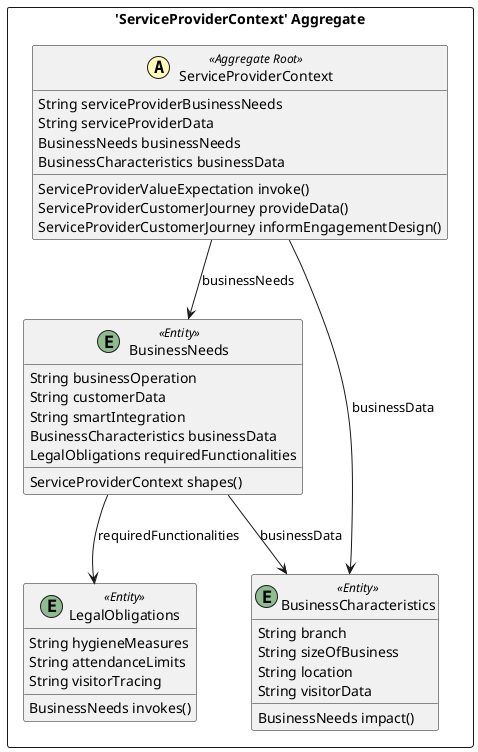 @startuml

skinparam componentStyle uml2

package "'ServiceProviderContext' Aggregate" <<Rectangle>> {
	class ServiceProviderContext <<(A,#fffab8) Aggregate Root>> {
		String serviceProviderBusinessNeeds
		String serviceProviderData
		BusinessNeeds businessNeeds
		BusinessCharacteristics businessData
		ServiceProviderValueExpectation invoke()
		ServiceProviderCustomerJourney provideData()
		ServiceProviderCustomerJourney informEngagementDesign()
	}
	class BusinessNeeds <<(E,DarkSeaGreen) Entity>> {
		String businessOperation
		String customerData
		String smartIntegration
		BusinessCharacteristics businessData
		LegalObligations requiredFunctionalities
		ServiceProviderContext shapes()
	}
	class BusinessCharacteristics <<(E,DarkSeaGreen) Entity>> {
		String branch
		String sizeOfBusiness
		String location
		String visitorData
		BusinessNeeds impact()
	}
	class LegalObligations <<(E,DarkSeaGreen) Entity>> {
		String hygieneMeasures
		String attendanceLimits
		String visitorTracing
		BusinessNeeds invokes()
	}
}
ServiceProviderContext --> BusinessNeeds : businessNeeds
ServiceProviderContext --> BusinessCharacteristics : businessData
BusinessNeeds --> BusinessCharacteristics : businessData
BusinessNeeds --> LegalObligations : requiredFunctionalities


@enduml
